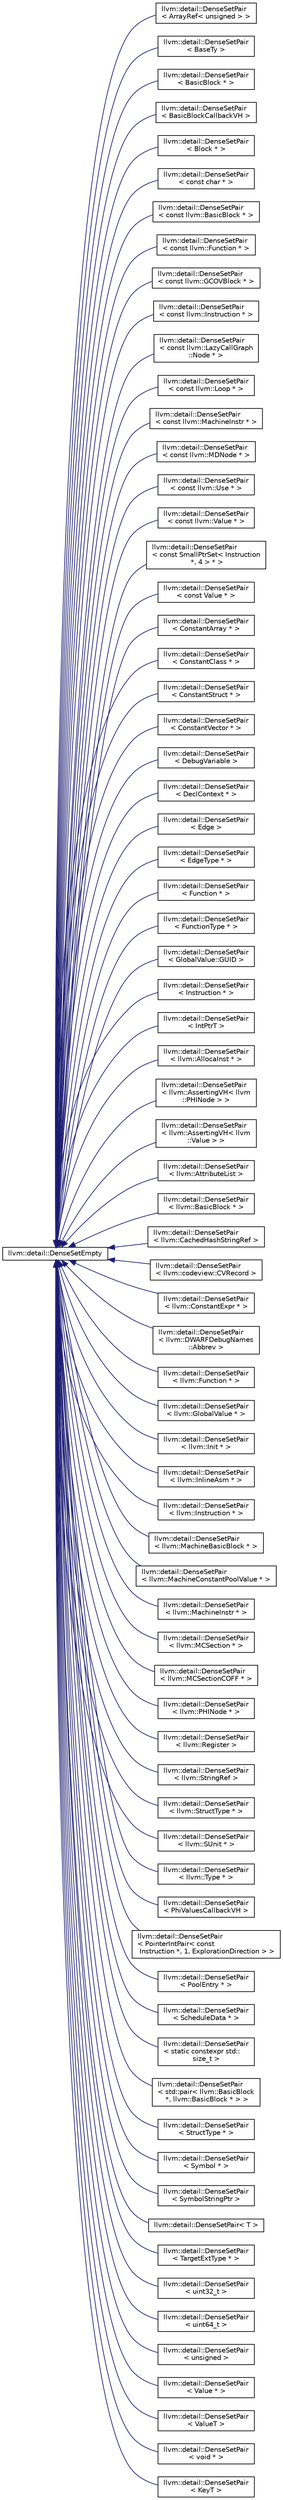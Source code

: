 digraph "Graphical Class Hierarchy"
{
 // LATEX_PDF_SIZE
  bgcolor="transparent";
  edge [fontname="Helvetica",fontsize="10",labelfontname="Helvetica",labelfontsize="10"];
  node [fontname="Helvetica",fontsize="10",shape=record];
  rankdir="LR";
  Node0 [label="llvm::detail::DenseSetEmpty",height=0.2,width=0.4,color="black",URL="$structllvm_1_1detail_1_1DenseSetEmpty.html",tooltip=" "];
  Node0 -> Node1 [dir="back",color="midnightblue",fontsize="10",style="solid",fontname="Helvetica"];
  Node1 [label="llvm::detail::DenseSetPair\l\< ArrayRef\< unsigned \> \>",height=0.2,width=0.4,color="black",URL="$classllvm_1_1detail_1_1DenseSetPair.html",tooltip=" "];
  Node0 -> Node2 [dir="back",color="midnightblue",fontsize="10",style="solid",fontname="Helvetica"];
  Node2 [label="llvm::detail::DenseSetPair\l\< BaseTy \>",height=0.2,width=0.4,color="black",URL="$classllvm_1_1detail_1_1DenseSetPair.html",tooltip=" "];
  Node0 -> Node3 [dir="back",color="midnightblue",fontsize="10",style="solid",fontname="Helvetica"];
  Node3 [label="llvm::detail::DenseSetPair\l\< BasicBlock * \>",height=0.2,width=0.4,color="black",URL="$classllvm_1_1detail_1_1DenseSetPair.html",tooltip=" "];
  Node0 -> Node4 [dir="back",color="midnightblue",fontsize="10",style="solid",fontname="Helvetica"];
  Node4 [label="llvm::detail::DenseSetPair\l\< BasicBlockCallbackVH \>",height=0.2,width=0.4,color="black",URL="$classllvm_1_1detail_1_1DenseSetPair.html",tooltip=" "];
  Node0 -> Node5 [dir="back",color="midnightblue",fontsize="10",style="solid",fontname="Helvetica"];
  Node5 [label="llvm::detail::DenseSetPair\l\< Block * \>",height=0.2,width=0.4,color="black",URL="$classllvm_1_1detail_1_1DenseSetPair.html",tooltip=" "];
  Node0 -> Node6 [dir="back",color="midnightblue",fontsize="10",style="solid",fontname="Helvetica"];
  Node6 [label="llvm::detail::DenseSetPair\l\< const char * \>",height=0.2,width=0.4,color="black",URL="$classllvm_1_1detail_1_1DenseSetPair.html",tooltip=" "];
  Node0 -> Node7 [dir="back",color="midnightblue",fontsize="10",style="solid",fontname="Helvetica"];
  Node7 [label="llvm::detail::DenseSetPair\l\< const llvm::BasicBlock * \>",height=0.2,width=0.4,color="black",URL="$classllvm_1_1detail_1_1DenseSetPair.html",tooltip=" "];
  Node0 -> Node8 [dir="back",color="midnightblue",fontsize="10",style="solid",fontname="Helvetica"];
  Node8 [label="llvm::detail::DenseSetPair\l\< const llvm::Function * \>",height=0.2,width=0.4,color="black",URL="$classllvm_1_1detail_1_1DenseSetPair.html",tooltip=" "];
  Node0 -> Node9 [dir="back",color="midnightblue",fontsize="10",style="solid",fontname="Helvetica"];
  Node9 [label="llvm::detail::DenseSetPair\l\< const llvm::GCOVBlock * \>",height=0.2,width=0.4,color="black",URL="$classllvm_1_1detail_1_1DenseSetPair.html",tooltip=" "];
  Node0 -> Node10 [dir="back",color="midnightblue",fontsize="10",style="solid",fontname="Helvetica"];
  Node10 [label="llvm::detail::DenseSetPair\l\< const llvm::Instruction * \>",height=0.2,width=0.4,color="black",URL="$classllvm_1_1detail_1_1DenseSetPair.html",tooltip=" "];
  Node0 -> Node11 [dir="back",color="midnightblue",fontsize="10",style="solid",fontname="Helvetica"];
  Node11 [label="llvm::detail::DenseSetPair\l\< const llvm::LazyCallGraph\l::Node * \>",height=0.2,width=0.4,color="black",URL="$classllvm_1_1detail_1_1DenseSetPair.html",tooltip=" "];
  Node0 -> Node12 [dir="back",color="midnightblue",fontsize="10",style="solid",fontname="Helvetica"];
  Node12 [label="llvm::detail::DenseSetPair\l\< const llvm::Loop * \>",height=0.2,width=0.4,color="black",URL="$classllvm_1_1detail_1_1DenseSetPair.html",tooltip=" "];
  Node0 -> Node13 [dir="back",color="midnightblue",fontsize="10",style="solid",fontname="Helvetica"];
  Node13 [label="llvm::detail::DenseSetPair\l\< const llvm::MachineInstr * \>",height=0.2,width=0.4,color="black",URL="$classllvm_1_1detail_1_1DenseSetPair.html",tooltip=" "];
  Node0 -> Node14 [dir="back",color="midnightblue",fontsize="10",style="solid",fontname="Helvetica"];
  Node14 [label="llvm::detail::DenseSetPair\l\< const llvm::MDNode * \>",height=0.2,width=0.4,color="black",URL="$classllvm_1_1detail_1_1DenseSetPair.html",tooltip=" "];
  Node0 -> Node15 [dir="back",color="midnightblue",fontsize="10",style="solid",fontname="Helvetica"];
  Node15 [label="llvm::detail::DenseSetPair\l\< const llvm::Use * \>",height=0.2,width=0.4,color="black",URL="$classllvm_1_1detail_1_1DenseSetPair.html",tooltip=" "];
  Node0 -> Node16 [dir="back",color="midnightblue",fontsize="10",style="solid",fontname="Helvetica"];
  Node16 [label="llvm::detail::DenseSetPair\l\< const llvm::Value * \>",height=0.2,width=0.4,color="black",URL="$classllvm_1_1detail_1_1DenseSetPair.html",tooltip=" "];
  Node0 -> Node17 [dir="back",color="midnightblue",fontsize="10",style="solid",fontname="Helvetica"];
  Node17 [label="llvm::detail::DenseSetPair\l\< const SmallPtrSet\< Instruction\l *, 4 \> * \>",height=0.2,width=0.4,color="black",URL="$classllvm_1_1detail_1_1DenseSetPair.html",tooltip=" "];
  Node0 -> Node18 [dir="back",color="midnightblue",fontsize="10",style="solid",fontname="Helvetica"];
  Node18 [label="llvm::detail::DenseSetPair\l\< const Value * \>",height=0.2,width=0.4,color="black",URL="$classllvm_1_1detail_1_1DenseSetPair.html",tooltip=" "];
  Node0 -> Node19 [dir="back",color="midnightblue",fontsize="10",style="solid",fontname="Helvetica"];
  Node19 [label="llvm::detail::DenseSetPair\l\< ConstantArray * \>",height=0.2,width=0.4,color="black",URL="$classllvm_1_1detail_1_1DenseSetPair.html",tooltip=" "];
  Node0 -> Node20 [dir="back",color="midnightblue",fontsize="10",style="solid",fontname="Helvetica"];
  Node20 [label="llvm::detail::DenseSetPair\l\< ConstantClass * \>",height=0.2,width=0.4,color="black",URL="$classllvm_1_1detail_1_1DenseSetPair.html",tooltip=" "];
  Node0 -> Node21 [dir="back",color="midnightblue",fontsize="10",style="solid",fontname="Helvetica"];
  Node21 [label="llvm::detail::DenseSetPair\l\< ConstantStruct * \>",height=0.2,width=0.4,color="black",URL="$classllvm_1_1detail_1_1DenseSetPair.html",tooltip=" "];
  Node0 -> Node22 [dir="back",color="midnightblue",fontsize="10",style="solid",fontname="Helvetica"];
  Node22 [label="llvm::detail::DenseSetPair\l\< ConstantVector * \>",height=0.2,width=0.4,color="black",URL="$classllvm_1_1detail_1_1DenseSetPair.html",tooltip=" "];
  Node0 -> Node23 [dir="back",color="midnightblue",fontsize="10",style="solid",fontname="Helvetica"];
  Node23 [label="llvm::detail::DenseSetPair\l\< DebugVariable \>",height=0.2,width=0.4,color="black",URL="$classllvm_1_1detail_1_1DenseSetPair.html",tooltip=" "];
  Node0 -> Node24 [dir="back",color="midnightblue",fontsize="10",style="solid",fontname="Helvetica"];
  Node24 [label="llvm::detail::DenseSetPair\l\< DeclContext * \>",height=0.2,width=0.4,color="black",URL="$classllvm_1_1detail_1_1DenseSetPair.html",tooltip=" "];
  Node0 -> Node25 [dir="back",color="midnightblue",fontsize="10",style="solid",fontname="Helvetica"];
  Node25 [label="llvm::detail::DenseSetPair\l\< Edge \>",height=0.2,width=0.4,color="black",URL="$classllvm_1_1detail_1_1DenseSetPair.html",tooltip=" "];
  Node0 -> Node26 [dir="back",color="midnightblue",fontsize="10",style="solid",fontname="Helvetica"];
  Node26 [label="llvm::detail::DenseSetPair\l\< EdgeType * \>",height=0.2,width=0.4,color="black",URL="$classllvm_1_1detail_1_1DenseSetPair.html",tooltip=" "];
  Node0 -> Node27 [dir="back",color="midnightblue",fontsize="10",style="solid",fontname="Helvetica"];
  Node27 [label="llvm::detail::DenseSetPair\l\< Function * \>",height=0.2,width=0.4,color="black",URL="$classllvm_1_1detail_1_1DenseSetPair.html",tooltip=" "];
  Node0 -> Node28 [dir="back",color="midnightblue",fontsize="10",style="solid",fontname="Helvetica"];
  Node28 [label="llvm::detail::DenseSetPair\l\< FunctionType * \>",height=0.2,width=0.4,color="black",URL="$classllvm_1_1detail_1_1DenseSetPair.html",tooltip=" "];
  Node0 -> Node29 [dir="back",color="midnightblue",fontsize="10",style="solid",fontname="Helvetica"];
  Node29 [label="llvm::detail::DenseSetPair\l\< GlobalValue::GUID \>",height=0.2,width=0.4,color="black",URL="$classllvm_1_1detail_1_1DenseSetPair.html",tooltip=" "];
  Node0 -> Node30 [dir="back",color="midnightblue",fontsize="10",style="solid",fontname="Helvetica"];
  Node30 [label="llvm::detail::DenseSetPair\l\< Instruction * \>",height=0.2,width=0.4,color="black",URL="$classllvm_1_1detail_1_1DenseSetPair.html",tooltip=" "];
  Node0 -> Node31 [dir="back",color="midnightblue",fontsize="10",style="solid",fontname="Helvetica"];
  Node31 [label="llvm::detail::DenseSetPair\l\< IntPtrT \>",height=0.2,width=0.4,color="black",URL="$classllvm_1_1detail_1_1DenseSetPair.html",tooltip=" "];
  Node0 -> Node32 [dir="back",color="midnightblue",fontsize="10",style="solid",fontname="Helvetica"];
  Node32 [label="llvm::detail::DenseSetPair\l\< llvm::AllocaInst * \>",height=0.2,width=0.4,color="black",URL="$classllvm_1_1detail_1_1DenseSetPair.html",tooltip=" "];
  Node0 -> Node33 [dir="back",color="midnightblue",fontsize="10",style="solid",fontname="Helvetica"];
  Node33 [label="llvm::detail::DenseSetPair\l\< llvm::AssertingVH\< llvm\l::PHINode \> \>",height=0.2,width=0.4,color="black",URL="$classllvm_1_1detail_1_1DenseSetPair.html",tooltip=" "];
  Node0 -> Node34 [dir="back",color="midnightblue",fontsize="10",style="solid",fontname="Helvetica"];
  Node34 [label="llvm::detail::DenseSetPair\l\< llvm::AssertingVH\< llvm\l::Value \> \>",height=0.2,width=0.4,color="black",URL="$classllvm_1_1detail_1_1DenseSetPair.html",tooltip=" "];
  Node0 -> Node35 [dir="back",color="midnightblue",fontsize="10",style="solid",fontname="Helvetica"];
  Node35 [label="llvm::detail::DenseSetPair\l\< llvm::AttributeList \>",height=0.2,width=0.4,color="black",URL="$classllvm_1_1detail_1_1DenseSetPair.html",tooltip=" "];
  Node0 -> Node36 [dir="back",color="midnightblue",fontsize="10",style="solid",fontname="Helvetica"];
  Node36 [label="llvm::detail::DenseSetPair\l\< llvm::BasicBlock * \>",height=0.2,width=0.4,color="black",URL="$classllvm_1_1detail_1_1DenseSetPair.html",tooltip=" "];
  Node0 -> Node37 [dir="back",color="midnightblue",fontsize="10",style="solid",fontname="Helvetica"];
  Node37 [label="llvm::detail::DenseSetPair\l\< llvm::CachedHashStringRef \>",height=0.2,width=0.4,color="black",URL="$classllvm_1_1detail_1_1DenseSetPair.html",tooltip=" "];
  Node0 -> Node38 [dir="back",color="midnightblue",fontsize="10",style="solid",fontname="Helvetica"];
  Node38 [label="llvm::detail::DenseSetPair\l\< llvm::codeview::CVRecord \>",height=0.2,width=0.4,color="black",URL="$classllvm_1_1detail_1_1DenseSetPair.html",tooltip=" "];
  Node0 -> Node39 [dir="back",color="midnightblue",fontsize="10",style="solid",fontname="Helvetica"];
  Node39 [label="llvm::detail::DenseSetPair\l\< llvm::ConstantExpr * \>",height=0.2,width=0.4,color="black",URL="$classllvm_1_1detail_1_1DenseSetPair.html",tooltip=" "];
  Node0 -> Node40 [dir="back",color="midnightblue",fontsize="10",style="solid",fontname="Helvetica"];
  Node40 [label="llvm::detail::DenseSetPair\l\< llvm::DWARFDebugNames\l::Abbrev \>",height=0.2,width=0.4,color="black",URL="$classllvm_1_1detail_1_1DenseSetPair.html",tooltip=" "];
  Node0 -> Node41 [dir="back",color="midnightblue",fontsize="10",style="solid",fontname="Helvetica"];
  Node41 [label="llvm::detail::DenseSetPair\l\< llvm::Function * \>",height=0.2,width=0.4,color="black",URL="$classllvm_1_1detail_1_1DenseSetPair.html",tooltip=" "];
  Node0 -> Node42 [dir="back",color="midnightblue",fontsize="10",style="solid",fontname="Helvetica"];
  Node42 [label="llvm::detail::DenseSetPair\l\< llvm::GlobalValue * \>",height=0.2,width=0.4,color="black",URL="$classllvm_1_1detail_1_1DenseSetPair.html",tooltip=" "];
  Node0 -> Node43 [dir="back",color="midnightblue",fontsize="10",style="solid",fontname="Helvetica"];
  Node43 [label="llvm::detail::DenseSetPair\l\< llvm::Init * \>",height=0.2,width=0.4,color="black",URL="$classllvm_1_1detail_1_1DenseSetPair.html",tooltip=" "];
  Node0 -> Node44 [dir="back",color="midnightblue",fontsize="10",style="solid",fontname="Helvetica"];
  Node44 [label="llvm::detail::DenseSetPair\l\< llvm::InlineAsm * \>",height=0.2,width=0.4,color="black",URL="$classllvm_1_1detail_1_1DenseSetPair.html",tooltip=" "];
  Node0 -> Node45 [dir="back",color="midnightblue",fontsize="10",style="solid",fontname="Helvetica"];
  Node45 [label="llvm::detail::DenseSetPair\l\< llvm::Instruction * \>",height=0.2,width=0.4,color="black",URL="$classllvm_1_1detail_1_1DenseSetPair.html",tooltip=" "];
  Node0 -> Node46 [dir="back",color="midnightblue",fontsize="10",style="solid",fontname="Helvetica"];
  Node46 [label="llvm::detail::DenseSetPair\l\< llvm::MachineBasicBlock * \>",height=0.2,width=0.4,color="black",URL="$classllvm_1_1detail_1_1DenseSetPair.html",tooltip=" "];
  Node0 -> Node47 [dir="back",color="midnightblue",fontsize="10",style="solid",fontname="Helvetica"];
  Node47 [label="llvm::detail::DenseSetPair\l\< llvm::MachineConstantPoolValue * \>",height=0.2,width=0.4,color="black",URL="$classllvm_1_1detail_1_1DenseSetPair.html",tooltip=" "];
  Node0 -> Node48 [dir="back",color="midnightblue",fontsize="10",style="solid",fontname="Helvetica"];
  Node48 [label="llvm::detail::DenseSetPair\l\< llvm::MachineInstr * \>",height=0.2,width=0.4,color="black",URL="$classllvm_1_1detail_1_1DenseSetPair.html",tooltip=" "];
  Node0 -> Node49 [dir="back",color="midnightblue",fontsize="10",style="solid",fontname="Helvetica"];
  Node49 [label="llvm::detail::DenseSetPair\l\< llvm::MCSection * \>",height=0.2,width=0.4,color="black",URL="$classllvm_1_1detail_1_1DenseSetPair.html",tooltip=" "];
  Node0 -> Node50 [dir="back",color="midnightblue",fontsize="10",style="solid",fontname="Helvetica"];
  Node50 [label="llvm::detail::DenseSetPair\l\< llvm::MCSectionCOFF * \>",height=0.2,width=0.4,color="black",URL="$classllvm_1_1detail_1_1DenseSetPair.html",tooltip=" "];
  Node0 -> Node51 [dir="back",color="midnightblue",fontsize="10",style="solid",fontname="Helvetica"];
  Node51 [label="llvm::detail::DenseSetPair\l\< llvm::PHINode * \>",height=0.2,width=0.4,color="black",URL="$classllvm_1_1detail_1_1DenseSetPair.html",tooltip=" "];
  Node0 -> Node52 [dir="back",color="midnightblue",fontsize="10",style="solid",fontname="Helvetica"];
  Node52 [label="llvm::detail::DenseSetPair\l\< llvm::Register \>",height=0.2,width=0.4,color="black",URL="$classllvm_1_1detail_1_1DenseSetPair.html",tooltip=" "];
  Node0 -> Node53 [dir="back",color="midnightblue",fontsize="10",style="solid",fontname="Helvetica"];
  Node53 [label="llvm::detail::DenseSetPair\l\< llvm::StringRef \>",height=0.2,width=0.4,color="black",URL="$classllvm_1_1detail_1_1DenseSetPair.html",tooltip=" "];
  Node0 -> Node54 [dir="back",color="midnightblue",fontsize="10",style="solid",fontname="Helvetica"];
  Node54 [label="llvm::detail::DenseSetPair\l\< llvm::StructType * \>",height=0.2,width=0.4,color="black",URL="$classllvm_1_1detail_1_1DenseSetPair.html",tooltip=" "];
  Node0 -> Node55 [dir="back",color="midnightblue",fontsize="10",style="solid",fontname="Helvetica"];
  Node55 [label="llvm::detail::DenseSetPair\l\< llvm::SUnit * \>",height=0.2,width=0.4,color="black",URL="$classllvm_1_1detail_1_1DenseSetPair.html",tooltip=" "];
  Node0 -> Node56 [dir="back",color="midnightblue",fontsize="10",style="solid",fontname="Helvetica"];
  Node56 [label="llvm::detail::DenseSetPair\l\< llvm::Type * \>",height=0.2,width=0.4,color="black",URL="$classllvm_1_1detail_1_1DenseSetPair.html",tooltip=" "];
  Node0 -> Node57 [dir="back",color="midnightblue",fontsize="10",style="solid",fontname="Helvetica"];
  Node57 [label="llvm::detail::DenseSetPair\l\< PhiValuesCallbackVH \>",height=0.2,width=0.4,color="black",URL="$classllvm_1_1detail_1_1DenseSetPair.html",tooltip=" "];
  Node0 -> Node58 [dir="back",color="midnightblue",fontsize="10",style="solid",fontname="Helvetica"];
  Node58 [label="llvm::detail::DenseSetPair\l\< PointerIntPair\< const\l Instruction *, 1, ExplorationDirection \> \>",height=0.2,width=0.4,color="black",URL="$classllvm_1_1detail_1_1DenseSetPair.html",tooltip=" "];
  Node0 -> Node59 [dir="back",color="midnightblue",fontsize="10",style="solid",fontname="Helvetica"];
  Node59 [label="llvm::detail::DenseSetPair\l\< PoolEntry * \>",height=0.2,width=0.4,color="black",URL="$classllvm_1_1detail_1_1DenseSetPair.html",tooltip=" "];
  Node0 -> Node60 [dir="back",color="midnightblue",fontsize="10",style="solid",fontname="Helvetica"];
  Node60 [label="llvm::detail::DenseSetPair\l\< ScheduleData * \>",height=0.2,width=0.4,color="black",URL="$classllvm_1_1detail_1_1DenseSetPair.html",tooltip=" "];
  Node0 -> Node61 [dir="back",color="midnightblue",fontsize="10",style="solid",fontname="Helvetica"];
  Node61 [label="llvm::detail::DenseSetPair\l\< static constexpr std::\lsize_t \>",height=0.2,width=0.4,color="black",URL="$classllvm_1_1detail_1_1DenseSetPair.html",tooltip=" "];
  Node0 -> Node62 [dir="back",color="midnightblue",fontsize="10",style="solid",fontname="Helvetica"];
  Node62 [label="llvm::detail::DenseSetPair\l\< std::pair\< llvm::BasicBlock\l *, llvm::BasicBlock * \> \>",height=0.2,width=0.4,color="black",URL="$classllvm_1_1detail_1_1DenseSetPair.html",tooltip=" "];
  Node0 -> Node63 [dir="back",color="midnightblue",fontsize="10",style="solid",fontname="Helvetica"];
  Node63 [label="llvm::detail::DenseSetPair\l\< StructType * \>",height=0.2,width=0.4,color="black",URL="$classllvm_1_1detail_1_1DenseSetPair.html",tooltip=" "];
  Node0 -> Node64 [dir="back",color="midnightblue",fontsize="10",style="solid",fontname="Helvetica"];
  Node64 [label="llvm::detail::DenseSetPair\l\< Symbol * \>",height=0.2,width=0.4,color="black",URL="$classllvm_1_1detail_1_1DenseSetPair.html",tooltip=" "];
  Node0 -> Node65 [dir="back",color="midnightblue",fontsize="10",style="solid",fontname="Helvetica"];
  Node65 [label="llvm::detail::DenseSetPair\l\< SymbolStringPtr \>",height=0.2,width=0.4,color="black",URL="$classllvm_1_1detail_1_1DenseSetPair.html",tooltip=" "];
  Node0 -> Node66 [dir="back",color="midnightblue",fontsize="10",style="solid",fontname="Helvetica"];
  Node66 [label="llvm::detail::DenseSetPair\< T \>",height=0.2,width=0.4,color="black",URL="$classllvm_1_1detail_1_1DenseSetPair.html",tooltip=" "];
  Node0 -> Node67 [dir="back",color="midnightblue",fontsize="10",style="solid",fontname="Helvetica"];
  Node67 [label="llvm::detail::DenseSetPair\l\< TargetExtType * \>",height=0.2,width=0.4,color="black",URL="$classllvm_1_1detail_1_1DenseSetPair.html",tooltip=" "];
  Node0 -> Node68 [dir="back",color="midnightblue",fontsize="10",style="solid",fontname="Helvetica"];
  Node68 [label="llvm::detail::DenseSetPair\l\< uint32_t \>",height=0.2,width=0.4,color="black",URL="$classllvm_1_1detail_1_1DenseSetPair.html",tooltip=" "];
  Node0 -> Node69 [dir="back",color="midnightblue",fontsize="10",style="solid",fontname="Helvetica"];
  Node69 [label="llvm::detail::DenseSetPair\l\< uint64_t \>",height=0.2,width=0.4,color="black",URL="$classllvm_1_1detail_1_1DenseSetPair.html",tooltip=" "];
  Node0 -> Node70 [dir="back",color="midnightblue",fontsize="10",style="solid",fontname="Helvetica"];
  Node70 [label="llvm::detail::DenseSetPair\l\< unsigned \>",height=0.2,width=0.4,color="black",URL="$classllvm_1_1detail_1_1DenseSetPair.html",tooltip=" "];
  Node0 -> Node71 [dir="back",color="midnightblue",fontsize="10",style="solid",fontname="Helvetica"];
  Node71 [label="llvm::detail::DenseSetPair\l\< Value * \>",height=0.2,width=0.4,color="black",URL="$classllvm_1_1detail_1_1DenseSetPair.html",tooltip=" "];
  Node0 -> Node72 [dir="back",color="midnightblue",fontsize="10",style="solid",fontname="Helvetica"];
  Node72 [label="llvm::detail::DenseSetPair\l\< ValueT \>",height=0.2,width=0.4,color="black",URL="$classllvm_1_1detail_1_1DenseSetPair.html",tooltip=" "];
  Node0 -> Node73 [dir="back",color="midnightblue",fontsize="10",style="solid",fontname="Helvetica"];
  Node73 [label="llvm::detail::DenseSetPair\l\< void * \>",height=0.2,width=0.4,color="black",URL="$classllvm_1_1detail_1_1DenseSetPair.html",tooltip=" "];
  Node0 -> Node74 [dir="back",color="midnightblue",fontsize="10",style="solid",fontname="Helvetica"];
  Node74 [label="llvm::detail::DenseSetPair\l\< KeyT \>",height=0.2,width=0.4,color="black",URL="$classllvm_1_1detail_1_1DenseSetPair.html",tooltip=" "];
}
